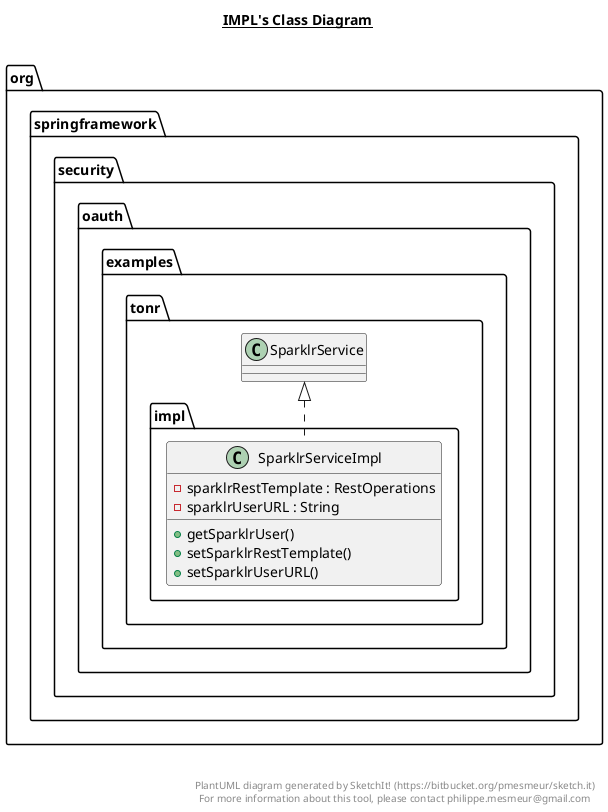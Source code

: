 @startuml

title __IMPL's Class Diagram__\n

  namespace org.springframework.security.oauth.examples.tonr {
    namespace impl {
      class org.springframework.security.oauth.examples.tonr.impl.SparklrServiceImpl {
          - sparklrRestTemplate : RestOperations
          - sparklrUserURL : String
          + getSparklrUser()
          + setSparklrRestTemplate()
          + setSparklrUserURL()
      }
    }
  }
  

  org.springframework.security.oauth.examples.tonr.impl.SparklrServiceImpl .up.|> org.springframework.security.oauth.examples.tonr.SparklrService


right footer


PlantUML diagram generated by SketchIt! (https://bitbucket.org/pmesmeur/sketch.it)
For more information about this tool, please contact philippe.mesmeur@gmail.com
endfooter

@enduml
